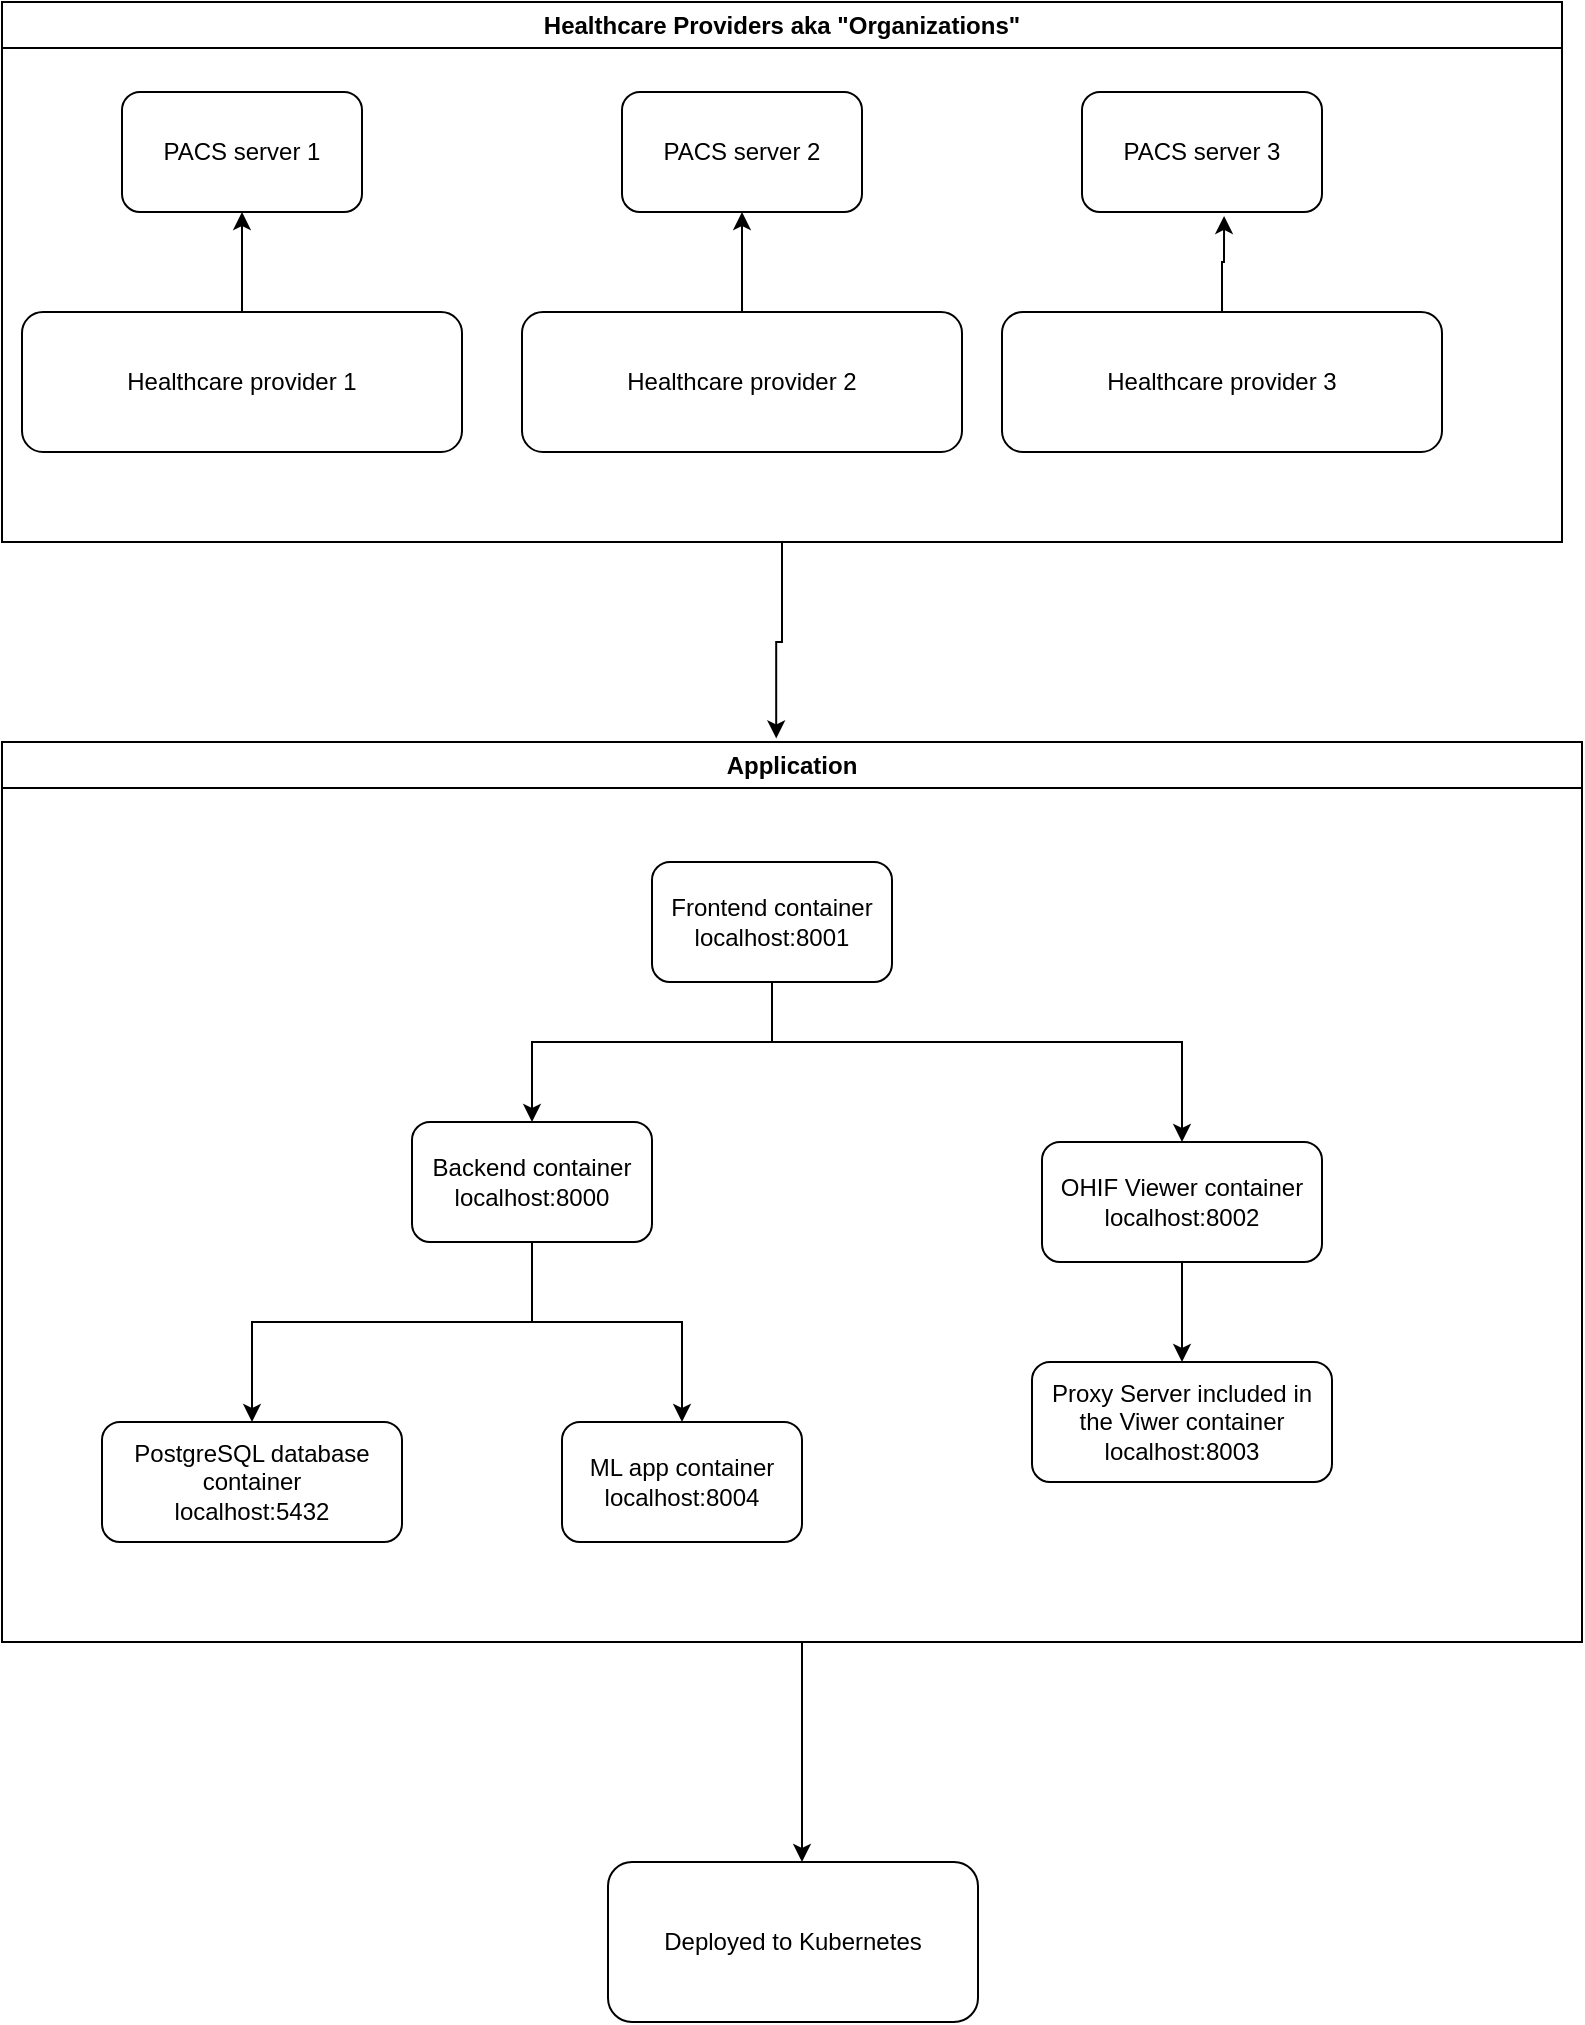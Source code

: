<mxfile version="24.6.4" type="device">
  <diagram name="Page-1" id="6E_hYAVLsIWRRi1SSEwr">
    <mxGraphModel dx="1692" dy="857" grid="1" gridSize="10" guides="1" tooltips="1" connect="1" arrows="1" fold="1" page="1" pageScale="1" pageWidth="850" pageHeight="1100" math="0" shadow="0">
      <root>
        <mxCell id="0" />
        <mxCell id="1" parent="0" />
        <mxCell id="eczHeUilt9mbj3m8elWh-12" value="Healthcare Providers aka &quot;Organizations&quot;" style="swimlane;whiteSpace=wrap;html=1;" vertex="1" parent="1">
          <mxGeometry x="30" y="30" width="780" height="270" as="geometry" />
        </mxCell>
        <mxCell id="eczHeUilt9mbj3m8elWh-5" value="PACS server 1" style="rounded=1;whiteSpace=wrap;html=1;" vertex="1" parent="eczHeUilt9mbj3m8elWh-12">
          <mxGeometry x="60" y="45" width="120" height="60" as="geometry" />
        </mxCell>
        <mxCell id="eczHeUilt9mbj3m8elWh-1" value="Healthcare provider 1" style="rounded=1;whiteSpace=wrap;html=1;" vertex="1" parent="eczHeUilt9mbj3m8elWh-12">
          <mxGeometry x="10" y="155" width="220" height="70" as="geometry" />
        </mxCell>
        <mxCell id="eczHeUilt9mbj3m8elWh-6" value="PACS server 2" style="rounded=1;whiteSpace=wrap;html=1;" vertex="1" parent="eczHeUilt9mbj3m8elWh-12">
          <mxGeometry x="310" y="45" width="120" height="60" as="geometry" />
        </mxCell>
        <mxCell id="eczHeUilt9mbj3m8elWh-2" value="Healthcare provider 2" style="rounded=1;whiteSpace=wrap;html=1;" vertex="1" parent="eczHeUilt9mbj3m8elWh-12">
          <mxGeometry x="260" y="155" width="220" height="70" as="geometry" />
        </mxCell>
        <mxCell id="eczHeUilt9mbj3m8elWh-3" value="Healthcare provider 3" style="rounded=1;whiteSpace=wrap;html=1;" vertex="1" parent="eczHeUilt9mbj3m8elWh-12">
          <mxGeometry x="500" y="155" width="220" height="70" as="geometry" />
        </mxCell>
        <mxCell id="eczHeUilt9mbj3m8elWh-9" value="PACS server 3" style="rounded=1;whiteSpace=wrap;html=1;" vertex="1" parent="eczHeUilt9mbj3m8elWh-12">
          <mxGeometry x="540" y="45" width="120" height="60" as="geometry" />
        </mxCell>
        <mxCell id="eczHeUilt9mbj3m8elWh-4" style="edgeStyle=orthogonalEdgeStyle;rounded=0;orthogonalLoop=1;jettySize=auto;html=1;" edge="1" parent="eczHeUilt9mbj3m8elWh-12" source="eczHeUilt9mbj3m8elWh-1" target="eczHeUilt9mbj3m8elWh-5">
          <mxGeometry relative="1" as="geometry">
            <mxPoint x="140" y="60" as="targetPoint" />
          </mxGeometry>
        </mxCell>
        <mxCell id="eczHeUilt9mbj3m8elWh-7" style="edgeStyle=orthogonalEdgeStyle;rounded=0;orthogonalLoop=1;jettySize=auto;html=1;" edge="1" parent="eczHeUilt9mbj3m8elWh-12" source="eczHeUilt9mbj3m8elWh-2" target="eczHeUilt9mbj3m8elWh-6">
          <mxGeometry relative="1" as="geometry" />
        </mxCell>
        <mxCell id="eczHeUilt9mbj3m8elWh-10" style="edgeStyle=orthogonalEdgeStyle;rounded=0;orthogonalLoop=1;jettySize=auto;html=1;entryX=0.592;entryY=1.033;entryDx=0;entryDy=0;entryPerimeter=0;" edge="1" parent="eczHeUilt9mbj3m8elWh-12" source="eczHeUilt9mbj3m8elWh-3" target="eczHeUilt9mbj3m8elWh-9">
          <mxGeometry relative="1" as="geometry" />
        </mxCell>
        <mxCell id="eczHeUilt9mbj3m8elWh-29" style="edgeStyle=orthogonalEdgeStyle;rounded=0;orthogonalLoop=1;jettySize=auto;html=1;" edge="1" parent="1" source="eczHeUilt9mbj3m8elWh-13" target="eczHeUilt9mbj3m8elWh-30">
          <mxGeometry relative="1" as="geometry">
            <mxPoint x="435" y="960" as="targetPoint" />
            <Array as="points">
              <mxPoint x="430" y="910" />
              <mxPoint x="430" y="910" />
            </Array>
          </mxGeometry>
        </mxCell>
        <mxCell id="eczHeUilt9mbj3m8elWh-13" value="Application" style="swimlane;whiteSpace=wrap;html=1;" vertex="1" parent="1">
          <mxGeometry x="30" y="400" width="790" height="450" as="geometry" />
        </mxCell>
        <mxCell id="eczHeUilt9mbj3m8elWh-19" style="edgeStyle=orthogonalEdgeStyle;rounded=0;orthogonalLoop=1;jettySize=auto;html=1;" edge="1" parent="eczHeUilt9mbj3m8elWh-13" source="eczHeUilt9mbj3m8elWh-16" target="eczHeUilt9mbj3m8elWh-18">
          <mxGeometry relative="1" as="geometry">
            <Array as="points">
              <mxPoint x="385" y="150" />
              <mxPoint x="265" y="150" />
            </Array>
          </mxGeometry>
        </mxCell>
        <mxCell id="eczHeUilt9mbj3m8elWh-21" style="edgeStyle=orthogonalEdgeStyle;rounded=0;orthogonalLoop=1;jettySize=auto;html=1;entryX=0.5;entryY=0;entryDx=0;entryDy=0;" edge="1" parent="eczHeUilt9mbj3m8elWh-13" source="eczHeUilt9mbj3m8elWh-16" target="eczHeUilt9mbj3m8elWh-20">
          <mxGeometry relative="1" as="geometry">
            <Array as="points">
              <mxPoint x="385" y="150" />
              <mxPoint x="590" y="150" />
            </Array>
          </mxGeometry>
        </mxCell>
        <mxCell id="eczHeUilt9mbj3m8elWh-16" value="Frontend container&lt;div&gt;localhost:8001&lt;/div&gt;" style="rounded=1;whiteSpace=wrap;html=1;" vertex="1" parent="eczHeUilt9mbj3m8elWh-13">
          <mxGeometry x="325" y="60" width="120" height="60" as="geometry" />
        </mxCell>
        <mxCell id="eczHeUilt9mbj3m8elWh-25" style="edgeStyle=orthogonalEdgeStyle;rounded=0;orthogonalLoop=1;jettySize=auto;html=1;entryX=0.5;entryY=0;entryDx=0;entryDy=0;" edge="1" parent="eczHeUilt9mbj3m8elWh-13" source="eczHeUilt9mbj3m8elWh-18" target="eczHeUilt9mbj3m8elWh-24">
          <mxGeometry relative="1" as="geometry">
            <Array as="points">
              <mxPoint x="265" y="290" />
              <mxPoint x="340" y="290" />
            </Array>
          </mxGeometry>
        </mxCell>
        <mxCell id="eczHeUilt9mbj3m8elWh-31" style="edgeStyle=orthogonalEdgeStyle;rounded=0;orthogonalLoop=1;jettySize=auto;html=1;" edge="1" parent="eczHeUilt9mbj3m8elWh-13" source="eczHeUilt9mbj3m8elWh-18" target="eczHeUilt9mbj3m8elWh-22">
          <mxGeometry relative="1" as="geometry">
            <Array as="points">
              <mxPoint x="265" y="290" />
              <mxPoint x="125" y="290" />
            </Array>
          </mxGeometry>
        </mxCell>
        <mxCell id="eczHeUilt9mbj3m8elWh-18" value="Backend container&lt;div&gt;localhost:8000&lt;br&gt;&lt;/div&gt;" style="rounded=1;whiteSpace=wrap;html=1;" vertex="1" parent="eczHeUilt9mbj3m8elWh-13">
          <mxGeometry x="205" y="190" width="120" height="60" as="geometry" />
        </mxCell>
        <mxCell id="eczHeUilt9mbj3m8elWh-28" style="edgeStyle=orthogonalEdgeStyle;rounded=0;orthogonalLoop=1;jettySize=auto;html=1;entryX=0.5;entryY=0;entryDx=0;entryDy=0;" edge="1" parent="eczHeUilt9mbj3m8elWh-13" source="eczHeUilt9mbj3m8elWh-20" target="eczHeUilt9mbj3m8elWh-27">
          <mxGeometry relative="1" as="geometry" />
        </mxCell>
        <mxCell id="eczHeUilt9mbj3m8elWh-20" value="OHIF Viewer container&lt;div&gt;localhost:8002&lt;br&gt;&lt;/div&gt;" style="rounded=1;whiteSpace=wrap;html=1;" vertex="1" parent="eczHeUilt9mbj3m8elWh-13">
          <mxGeometry x="520" y="200" width="140" height="60" as="geometry" />
        </mxCell>
        <mxCell id="eczHeUilt9mbj3m8elWh-22" value="PostgreSQL database container&lt;div&gt;localhost:5432&lt;/div&gt;" style="rounded=1;whiteSpace=wrap;html=1;" vertex="1" parent="eczHeUilt9mbj3m8elWh-13">
          <mxGeometry x="50" y="340" width="150" height="60" as="geometry" />
        </mxCell>
        <mxCell id="eczHeUilt9mbj3m8elWh-24" value="ML app container&lt;div&gt;localhost:8004&lt;/div&gt;" style="rounded=1;whiteSpace=wrap;html=1;" vertex="1" parent="eczHeUilt9mbj3m8elWh-13">
          <mxGeometry x="280" y="340" width="120" height="60" as="geometry" />
        </mxCell>
        <mxCell id="eczHeUilt9mbj3m8elWh-27" value="Proxy Server included in the Viwer container&lt;br&gt;localhost:8003" style="rounded=1;whiteSpace=wrap;html=1;" vertex="1" parent="eczHeUilt9mbj3m8elWh-13">
          <mxGeometry x="515" y="310" width="150" height="60" as="geometry" />
        </mxCell>
        <mxCell id="eczHeUilt9mbj3m8elWh-30" value="Deployed to Kubernetes" style="rounded=1;whiteSpace=wrap;html=1;" vertex="1" parent="1">
          <mxGeometry x="333" y="960" width="185" height="80" as="geometry" />
        </mxCell>
        <mxCell id="eczHeUilt9mbj3m8elWh-32" style="edgeStyle=orthogonalEdgeStyle;rounded=0;orthogonalLoop=1;jettySize=auto;html=1;entryX=0.49;entryY=-0.004;entryDx=0;entryDy=0;entryPerimeter=0;" edge="1" parent="1" source="eczHeUilt9mbj3m8elWh-12" target="eczHeUilt9mbj3m8elWh-13">
          <mxGeometry relative="1" as="geometry">
            <Array as="points">
              <mxPoint x="420" y="350" />
              <mxPoint x="417" y="350" />
            </Array>
          </mxGeometry>
        </mxCell>
      </root>
    </mxGraphModel>
  </diagram>
</mxfile>
